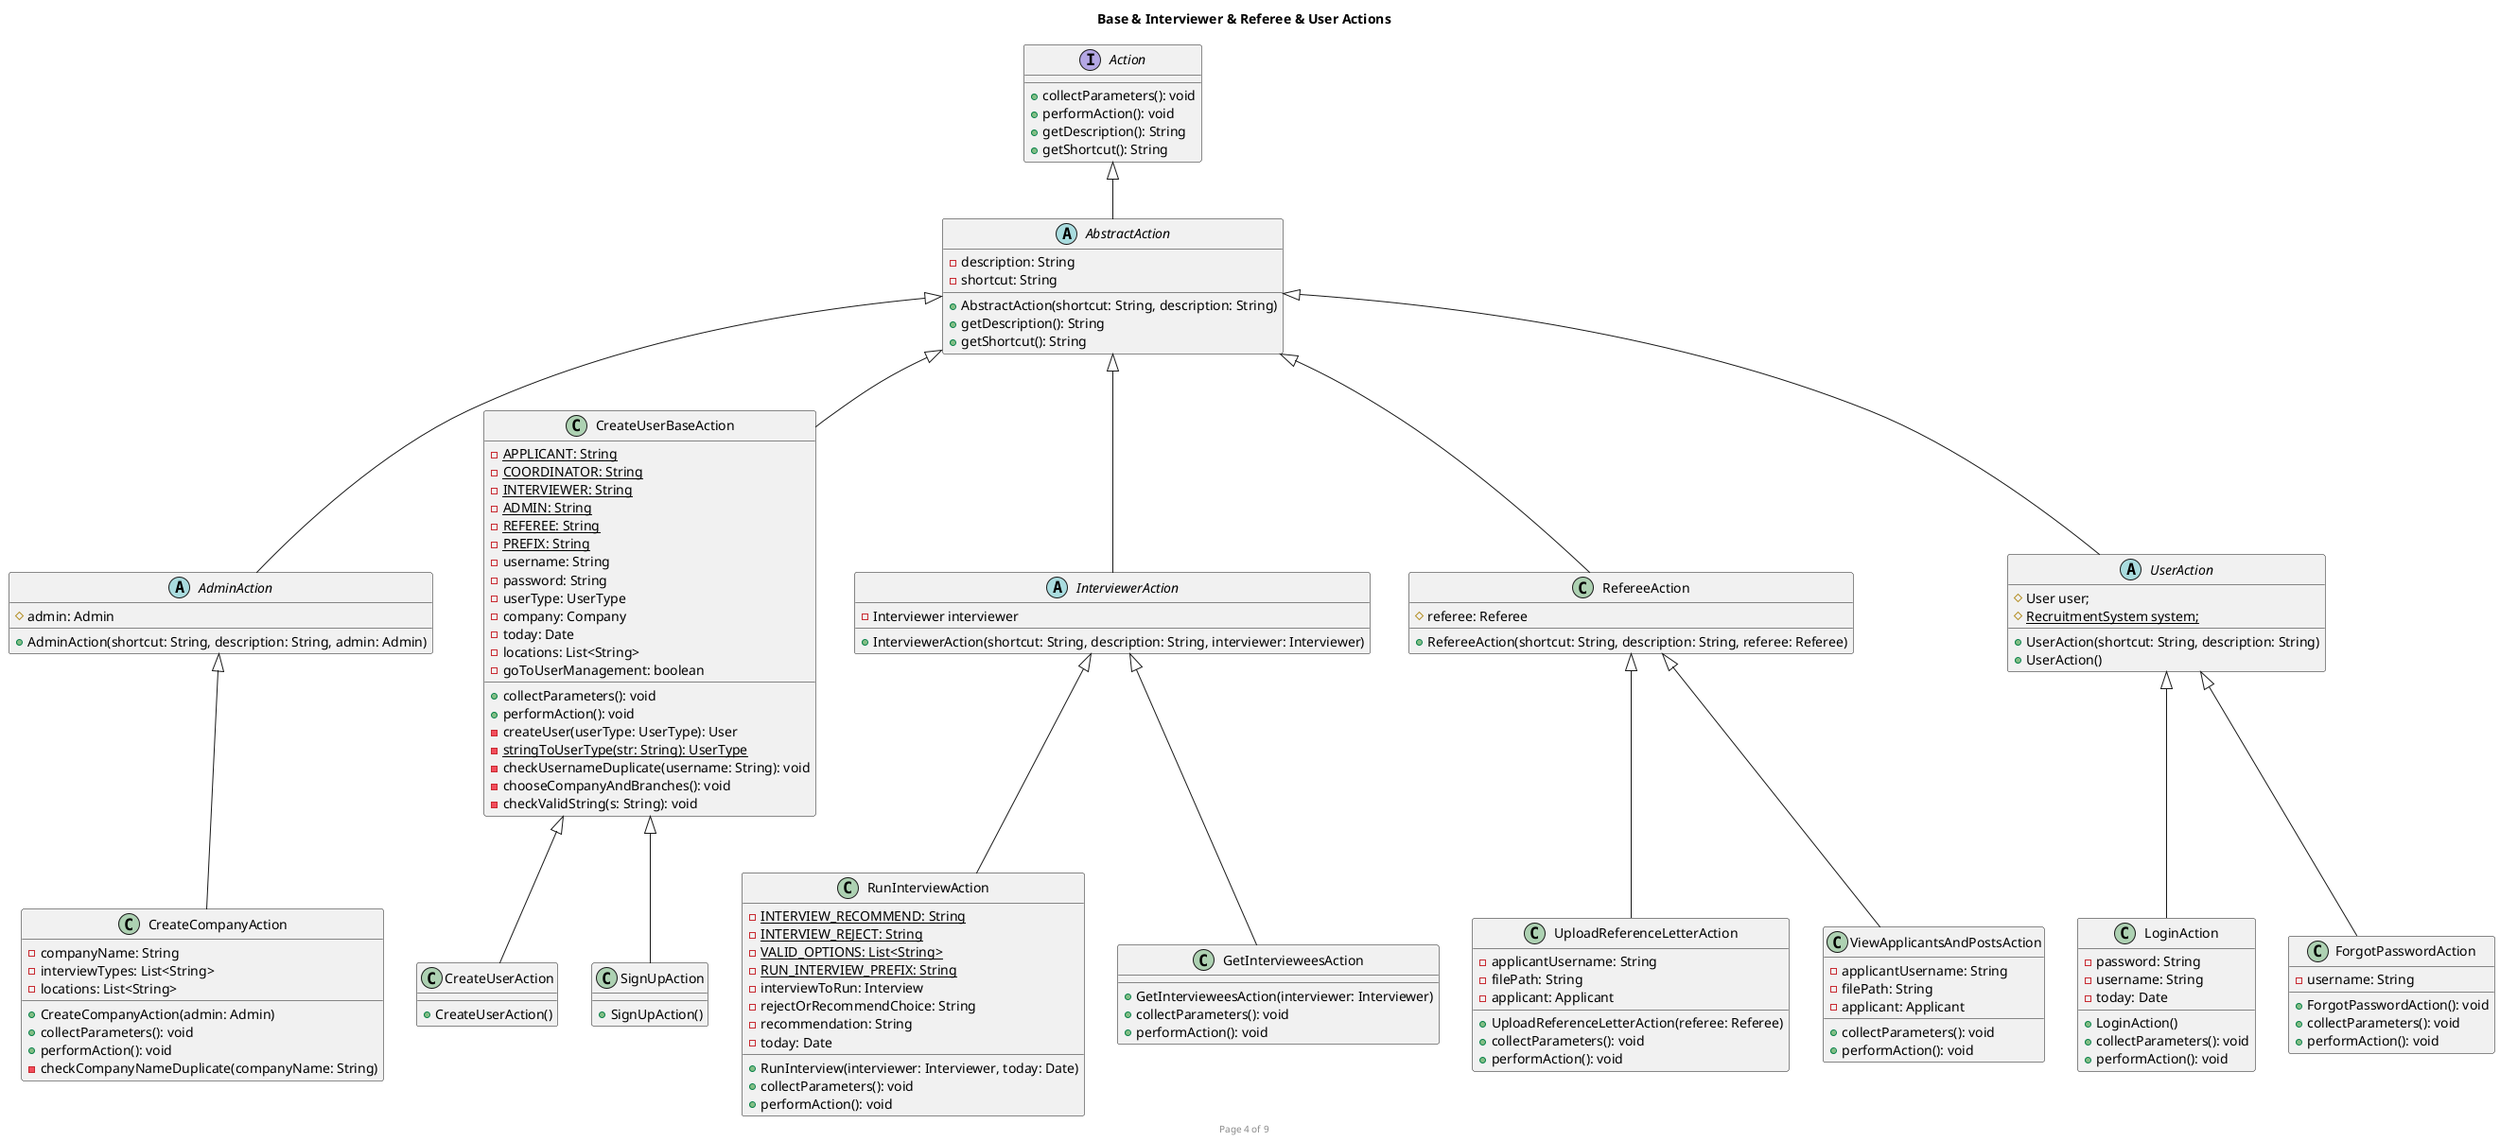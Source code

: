 @startuml
title: Base & Interviewer & Referee & User Actions
footer Page 4 of 9

interface Action {
    + collectParameters(): void
    + performAction(): void
    + getDescription(): String
    + getShortcut(): String
}

abstract class AbstractAction {
    - description: String
    - shortcut: String
    + AbstractAction(shortcut: String, description: String)
    + getDescription(): String
    + getShortcut(): String
}

AbstractAction <|-- AdminAction
AdminAction <|-- CreateCompanyAction
CreateUserBaseAction <|-- CreateUserAction

abstract class AdminAction{
    # admin: Admin
    + AdminAction(shortcut: String, description: String, admin: Admin)
}

class CreateCompanyAction{
    - companyName: String
    - interviewTypes: List<String>
    - locations: List<String>
    + CreateCompanyAction(admin: Admin)
    + collectParameters(): void
    + performAction(): void
    - checkCompanyNameDuplicate(companyName: String)
}

class CreateUserAction{
    + CreateUserAction()
}

Action <|-- AbstractAction
AbstractAction <|-- CreateUserBaseAction

class CreateUserBaseAction {
    - {static} APPLICANT: String
    - {static} COORDINATOR: String
    - {static} INTERVIEWER: String
    - {static} ADMIN: String
    - {static} REFEREE: String
    - {static} PREFIX: String
    - username: String
    - password: String
    - userType: UserType
    - company: Company
    - today: Date
    - locations: List<String>
    - goToUserManagement: boolean
    + collectParameters(): void
    + performAction(): void
    - createUser(userType: UserType): User
    - {static} stringToUserType(str: String): UserType
    - checkUsernameDuplicate(username: String): void
    - chooseCompanyAndBranches(): void
    - checkValidString(s: String): void
}

AbstractAction <|-- InterviewerAction
InterviewerAction <|-- RunInterviewAction
InterviewerAction <|-- GetIntervieweesAction

abstract class InterviewerAction{
    - Interviewer interviewer
    + InterviewerAction(shortcut: String, description: String, interviewer: Interviewer)
}

class GetIntervieweesAction{
    + GetIntervieweesAction(interviewer: Interviewer)
    + collectParameters(): void
    + performAction(): void
}

class RunInterviewAction{
    - {static} INTERVIEW_RECOMMEND: String
    - {static} INTERVIEW_REJECT: String
    - {static} VALID_OPTIONS: List<String>
    - {static} RUN_INTERVIEW_PREFIX: String
    - interviewToRun: Interview
    - rejectOrRecommendChoice: String
    - recommendation: String
    - today: Date
    + RunInterview(interviewer: Interviewer, today: Date)
    + collectParameters(): void
    + performAction(): void
    }

AbstractAction <|-- RefereeAction
RefereeAction <|-- UploadReferenceLetterAction
RefereeAction <|-- ViewApplicantsAndPostsAction

class RefereeAction{
    # referee: Referee
    + RefereeAction(shortcut: String, description: String, referee: Referee)
}

class UploadReferenceLetterAction {
    - applicantUsername: String
    - filePath: String
    - applicant: Applicant
    + UploadReferenceLetterAction(referee: Referee)
    + collectParameters(): void
    + performAction(): void
}

class ViewApplicantsAndPostsAction{
    - applicantUsername: String
    - filePath: String
    - applicant: Applicant
    + collectParameters(): void
    + performAction(): void
}

AbstractAction <|-- UserAction
CreateUserBaseAction <|-- SignUpAction
UserAction <|-- LoginAction
UserAction <|-- ForgotPasswordAction

abstract class UserAction{
    # User user;
    # {static} RecruitmentSystem system;
    + UserAction(shortcut: String, description: String)
    + UserAction()
}

class SignUpAction {
    + SignUpAction()
}

class LoginAction {
    - password: String
    - username: String
    - today: Date
    + LoginAction()
    + collectParameters(): void
    + performAction(): void
}

class ForgotPasswordAction{
    - username: String
    + ForgotPasswordAction(): void
    + collectParameters(): void
    + performAction(): void
}

@enduml
